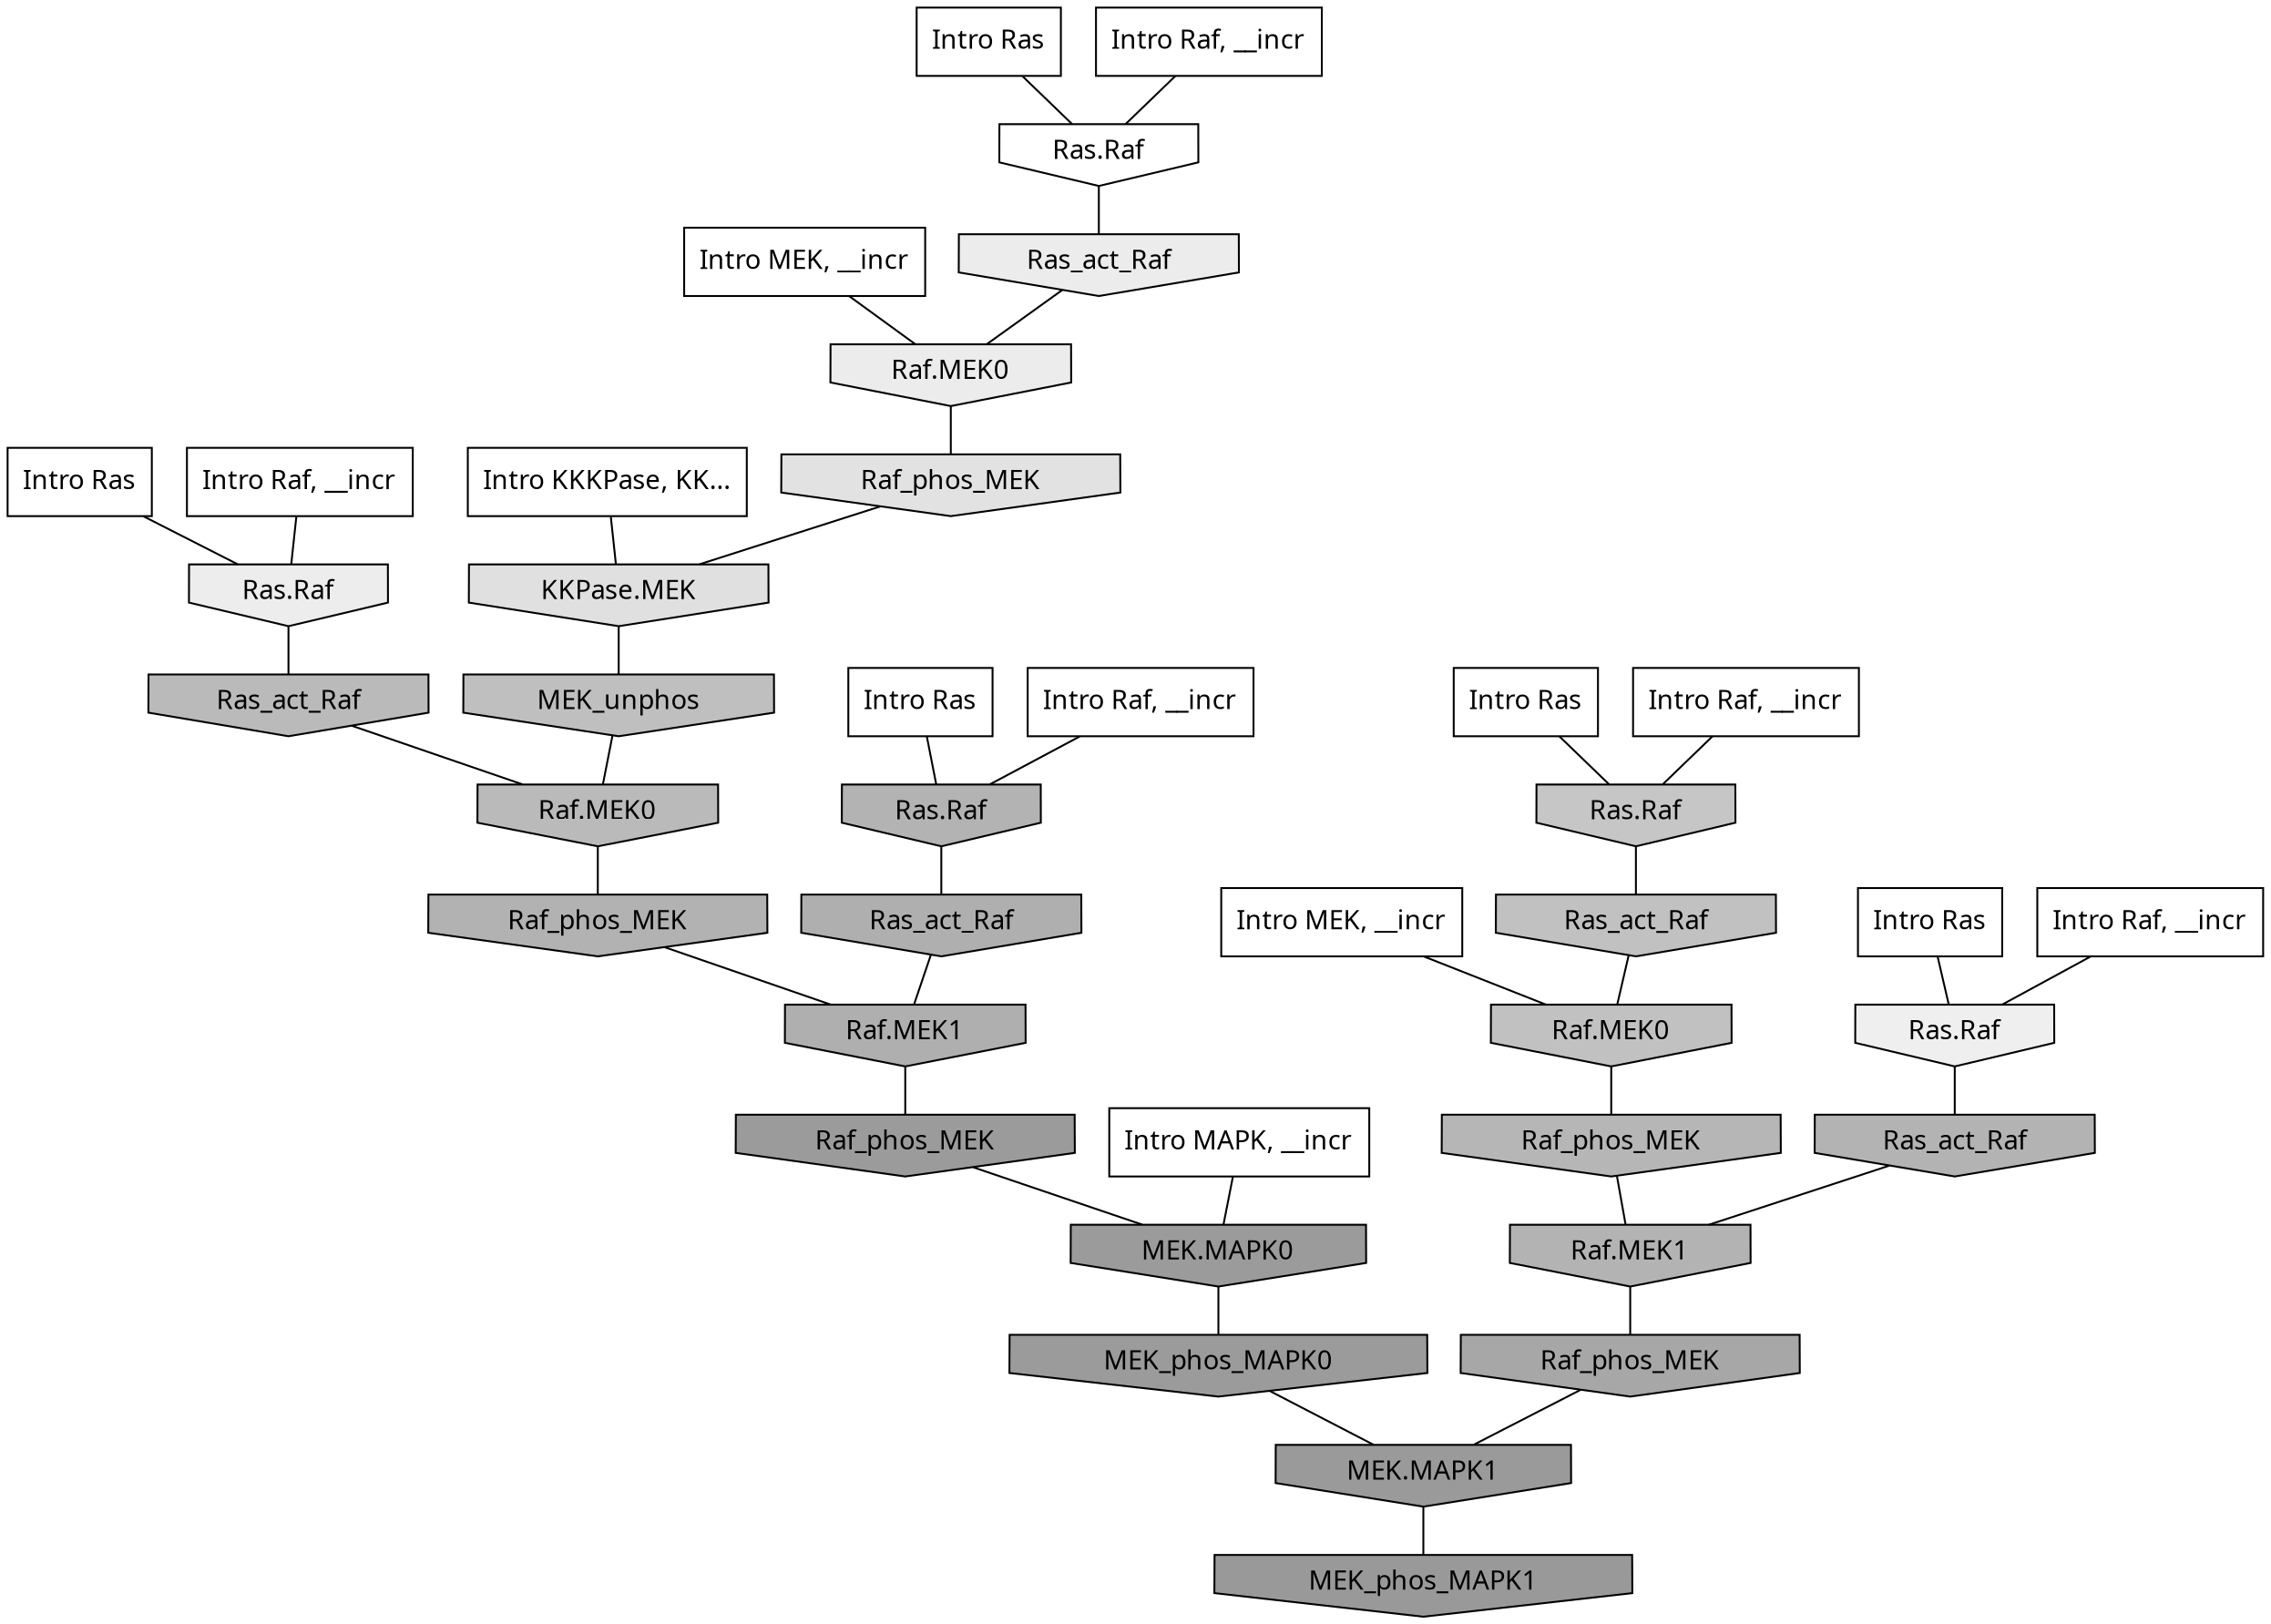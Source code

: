 digraph G{
  rankdir="TB";
  ranksep=0.30;
  node [fontname="CMU Serif"];
  edge [fontname="CMU Serif"];
  
  8 [label="Intro Ras", shape=rectangle, style=filled, fillcolor="0.000 0.000 1.000"]
  
  16 [label="Intro Ras", shape=rectangle, style=filled, fillcolor="0.000 0.000 1.000"]
  
  17 [label="Intro Ras", shape=rectangle, style=filled, fillcolor="0.000 0.000 1.000"]
  
  56 [label="Intro Ras", shape=rectangle, style=filled, fillcolor="0.000 0.000 1.000"]
  
  99 [label="Intro Ras", shape=rectangle, style=filled, fillcolor="0.000 0.000 1.000"]
  
  355 [label="Intro Raf, __incr", shape=rectangle, style=filled, fillcolor="0.000 0.000 1.000"]
  
  499 [label="Intro Raf, __incr", shape=rectangle, style=filled, fillcolor="0.000 0.000 1.000"]
  
  529 [label="Intro Raf, __incr", shape=rectangle, style=filled, fillcolor="0.000 0.000 1.000"]
  
  692 [label="Intro Raf, __incr", shape=rectangle, style=filled, fillcolor="0.000 0.000 1.000"]
  
  1045 [label="Intro Raf, __incr", shape=rectangle, style=filled, fillcolor="0.000 0.000 1.000"]
  
  1326 [label="Intro MEK, __incr", shape=rectangle, style=filled, fillcolor="0.000 0.000 1.000"]
  
  1961 [label="Intro MEK, __incr", shape=rectangle, style=filled, fillcolor="0.000 0.000 1.000"]
  
  2876 [label="Intro MAPK, __incr", shape=rectangle, style=filled, fillcolor="0.000 0.000 1.000"]
  
  3158 [label="Intro KKKPase, KK...", shape=rectangle, style=filled, fillcolor="0.000 0.000 1.000"]
  
  3315 [label="Ras.Raf", shape=invhouse, style=filled, fillcolor="0.000 0.000 0.999"]
  
  3748 [label="Ras.Raf", shape=invhouse, style=filled, fillcolor="0.000 0.000 0.937"]
  
  3844 [label="Ras.Raf", shape=invhouse, style=filled, fillcolor="0.000 0.000 0.929"]
  
  3919 [label="Ras_act_Raf", shape=invhouse, style=filled, fillcolor="0.000 0.000 0.922"]
  
  3922 [label="Raf.MEK0", shape=invhouse, style=filled, fillcolor="0.000 0.000 0.922"]
  
  4452 [label="Raf_phos_MEK", shape=invhouse, style=filled, fillcolor="0.000 0.000 0.884"]
  
  4546 [label="KKPase.MEK", shape=invhouse, style=filled, fillcolor="0.000 0.000 0.876"]
  
  6125 [label="Ras.Raf", shape=invhouse, style=filled, fillcolor="0.000 0.000 0.776"]
  
  6572 [label="Ras_act_Raf", shape=invhouse, style=filled, fillcolor="0.000 0.000 0.756"]
  
  6575 [label="Raf.MEK0", shape=invhouse, style=filled, fillcolor="0.000 0.000 0.756"]
  
  6738 [label="MEK_unphos", shape=invhouse, style=filled, fillcolor="0.000 0.000 0.748"]
  
  7272 [label="Ras_act_Raf", shape=invhouse, style=filled, fillcolor="0.000 0.000 0.728"]
  
  7282 [label="Raf.MEK0", shape=invhouse, style=filled, fillcolor="0.000 0.000 0.728"]
  
  7699 [label="Raf_phos_MEK", shape=invhouse, style=filled, fillcolor="0.000 0.000 0.713"]
  
  7997 [label="Ras.Raf", shape=invhouse, style=filled, fillcolor="0.000 0.000 0.703"]
  
  8046 [label="Ras_act_Raf", shape=invhouse, style=filled, fillcolor="0.000 0.000 0.701"]
  
  8050 [label="Raf.MEK1", shape=invhouse, style=filled, fillcolor="0.000 0.000 0.701"]
  
  8123 [label="Raf_phos_MEK", shape=invhouse, style=filled, fillcolor="0.000 0.000 0.699"]
  
  8590 [label="Ras_act_Raf", shape=invhouse, style=filled, fillcolor="0.000 0.000 0.684"]
  
  8592 [label="Raf.MEK1", shape=invhouse, style=filled, fillcolor="0.000 0.000 0.684"]
  
  9649 [label="Raf_phos_MEK", shape=invhouse, style=filled, fillcolor="0.000 0.000 0.654"]
  
  11687 [label="Raf_phos_MEK", shape=invhouse, style=filled, fillcolor="0.000 0.000 0.608"]
  
  11689 [label="MEK.MAPK0", shape=invhouse, style=filled, fillcolor="0.000 0.000 0.608"]
  
  11736 [label="MEK_phos_MAPK0", shape=invhouse, style=filled, fillcolor="0.000 0.000 0.607"]
  
  11986 [label="MEK.MAPK1", shape=invhouse, style=filled, fillcolor="0.000 0.000 0.602"]
  
  12106 [label="MEK_phos_MAPK1", shape=invhouse, style=filled, fillcolor="0.000 0.000 0.600"]
  
  
  11986 -> 12106 [dir=none, color="0.000 0.000 0.000"] 
  11736 -> 11986 [dir=none, color="0.000 0.000 0.000"] 
  11689 -> 11736 [dir=none, color="0.000 0.000 0.000"] 
  11687 -> 11689 [dir=none, color="0.000 0.000 0.000"] 
  9649 -> 11986 [dir=none, color="0.000 0.000 0.000"] 
  8592 -> 11687 [dir=none, color="0.000 0.000 0.000"] 
  8590 -> 8592 [dir=none, color="0.000 0.000 0.000"] 
  8123 -> 8592 [dir=none, color="0.000 0.000 0.000"] 
  8050 -> 9649 [dir=none, color="0.000 0.000 0.000"] 
  8046 -> 8050 [dir=none, color="0.000 0.000 0.000"] 
  7997 -> 8590 [dir=none, color="0.000 0.000 0.000"] 
  7699 -> 8050 [dir=none, color="0.000 0.000 0.000"] 
  7282 -> 8123 [dir=none, color="0.000 0.000 0.000"] 
  7272 -> 7282 [dir=none, color="0.000 0.000 0.000"] 
  6738 -> 7282 [dir=none, color="0.000 0.000 0.000"] 
  6575 -> 7699 [dir=none, color="0.000 0.000 0.000"] 
  6572 -> 6575 [dir=none, color="0.000 0.000 0.000"] 
  6125 -> 6572 [dir=none, color="0.000 0.000 0.000"] 
  4546 -> 6738 [dir=none, color="0.000 0.000 0.000"] 
  4452 -> 4546 [dir=none, color="0.000 0.000 0.000"] 
  3922 -> 4452 [dir=none, color="0.000 0.000 0.000"] 
  3919 -> 3922 [dir=none, color="0.000 0.000 0.000"] 
  3844 -> 7272 [dir=none, color="0.000 0.000 0.000"] 
  3748 -> 8046 [dir=none, color="0.000 0.000 0.000"] 
  3315 -> 3919 [dir=none, color="0.000 0.000 0.000"] 
  3158 -> 4546 [dir=none, color="0.000 0.000 0.000"] 
  2876 -> 11689 [dir=none, color="0.000 0.000 0.000"] 
  1961 -> 6575 [dir=none, color="0.000 0.000 0.000"] 
  1326 -> 3922 [dir=none, color="0.000 0.000 0.000"] 
  1045 -> 7997 [dir=none, color="0.000 0.000 0.000"] 
  692 -> 3748 [dir=none, color="0.000 0.000 0.000"] 
  529 -> 6125 [dir=none, color="0.000 0.000 0.000"] 
  499 -> 3844 [dir=none, color="0.000 0.000 0.000"] 
  355 -> 3315 [dir=none, color="0.000 0.000 0.000"] 
  99 -> 3315 [dir=none, color="0.000 0.000 0.000"] 
  56 -> 7997 [dir=none, color="0.000 0.000 0.000"] 
  17 -> 3748 [dir=none, color="0.000 0.000 0.000"] 
  16 -> 6125 [dir=none, color="0.000 0.000 0.000"] 
  8 -> 3844 [dir=none, color="0.000 0.000 0.000"] 
  
  }
